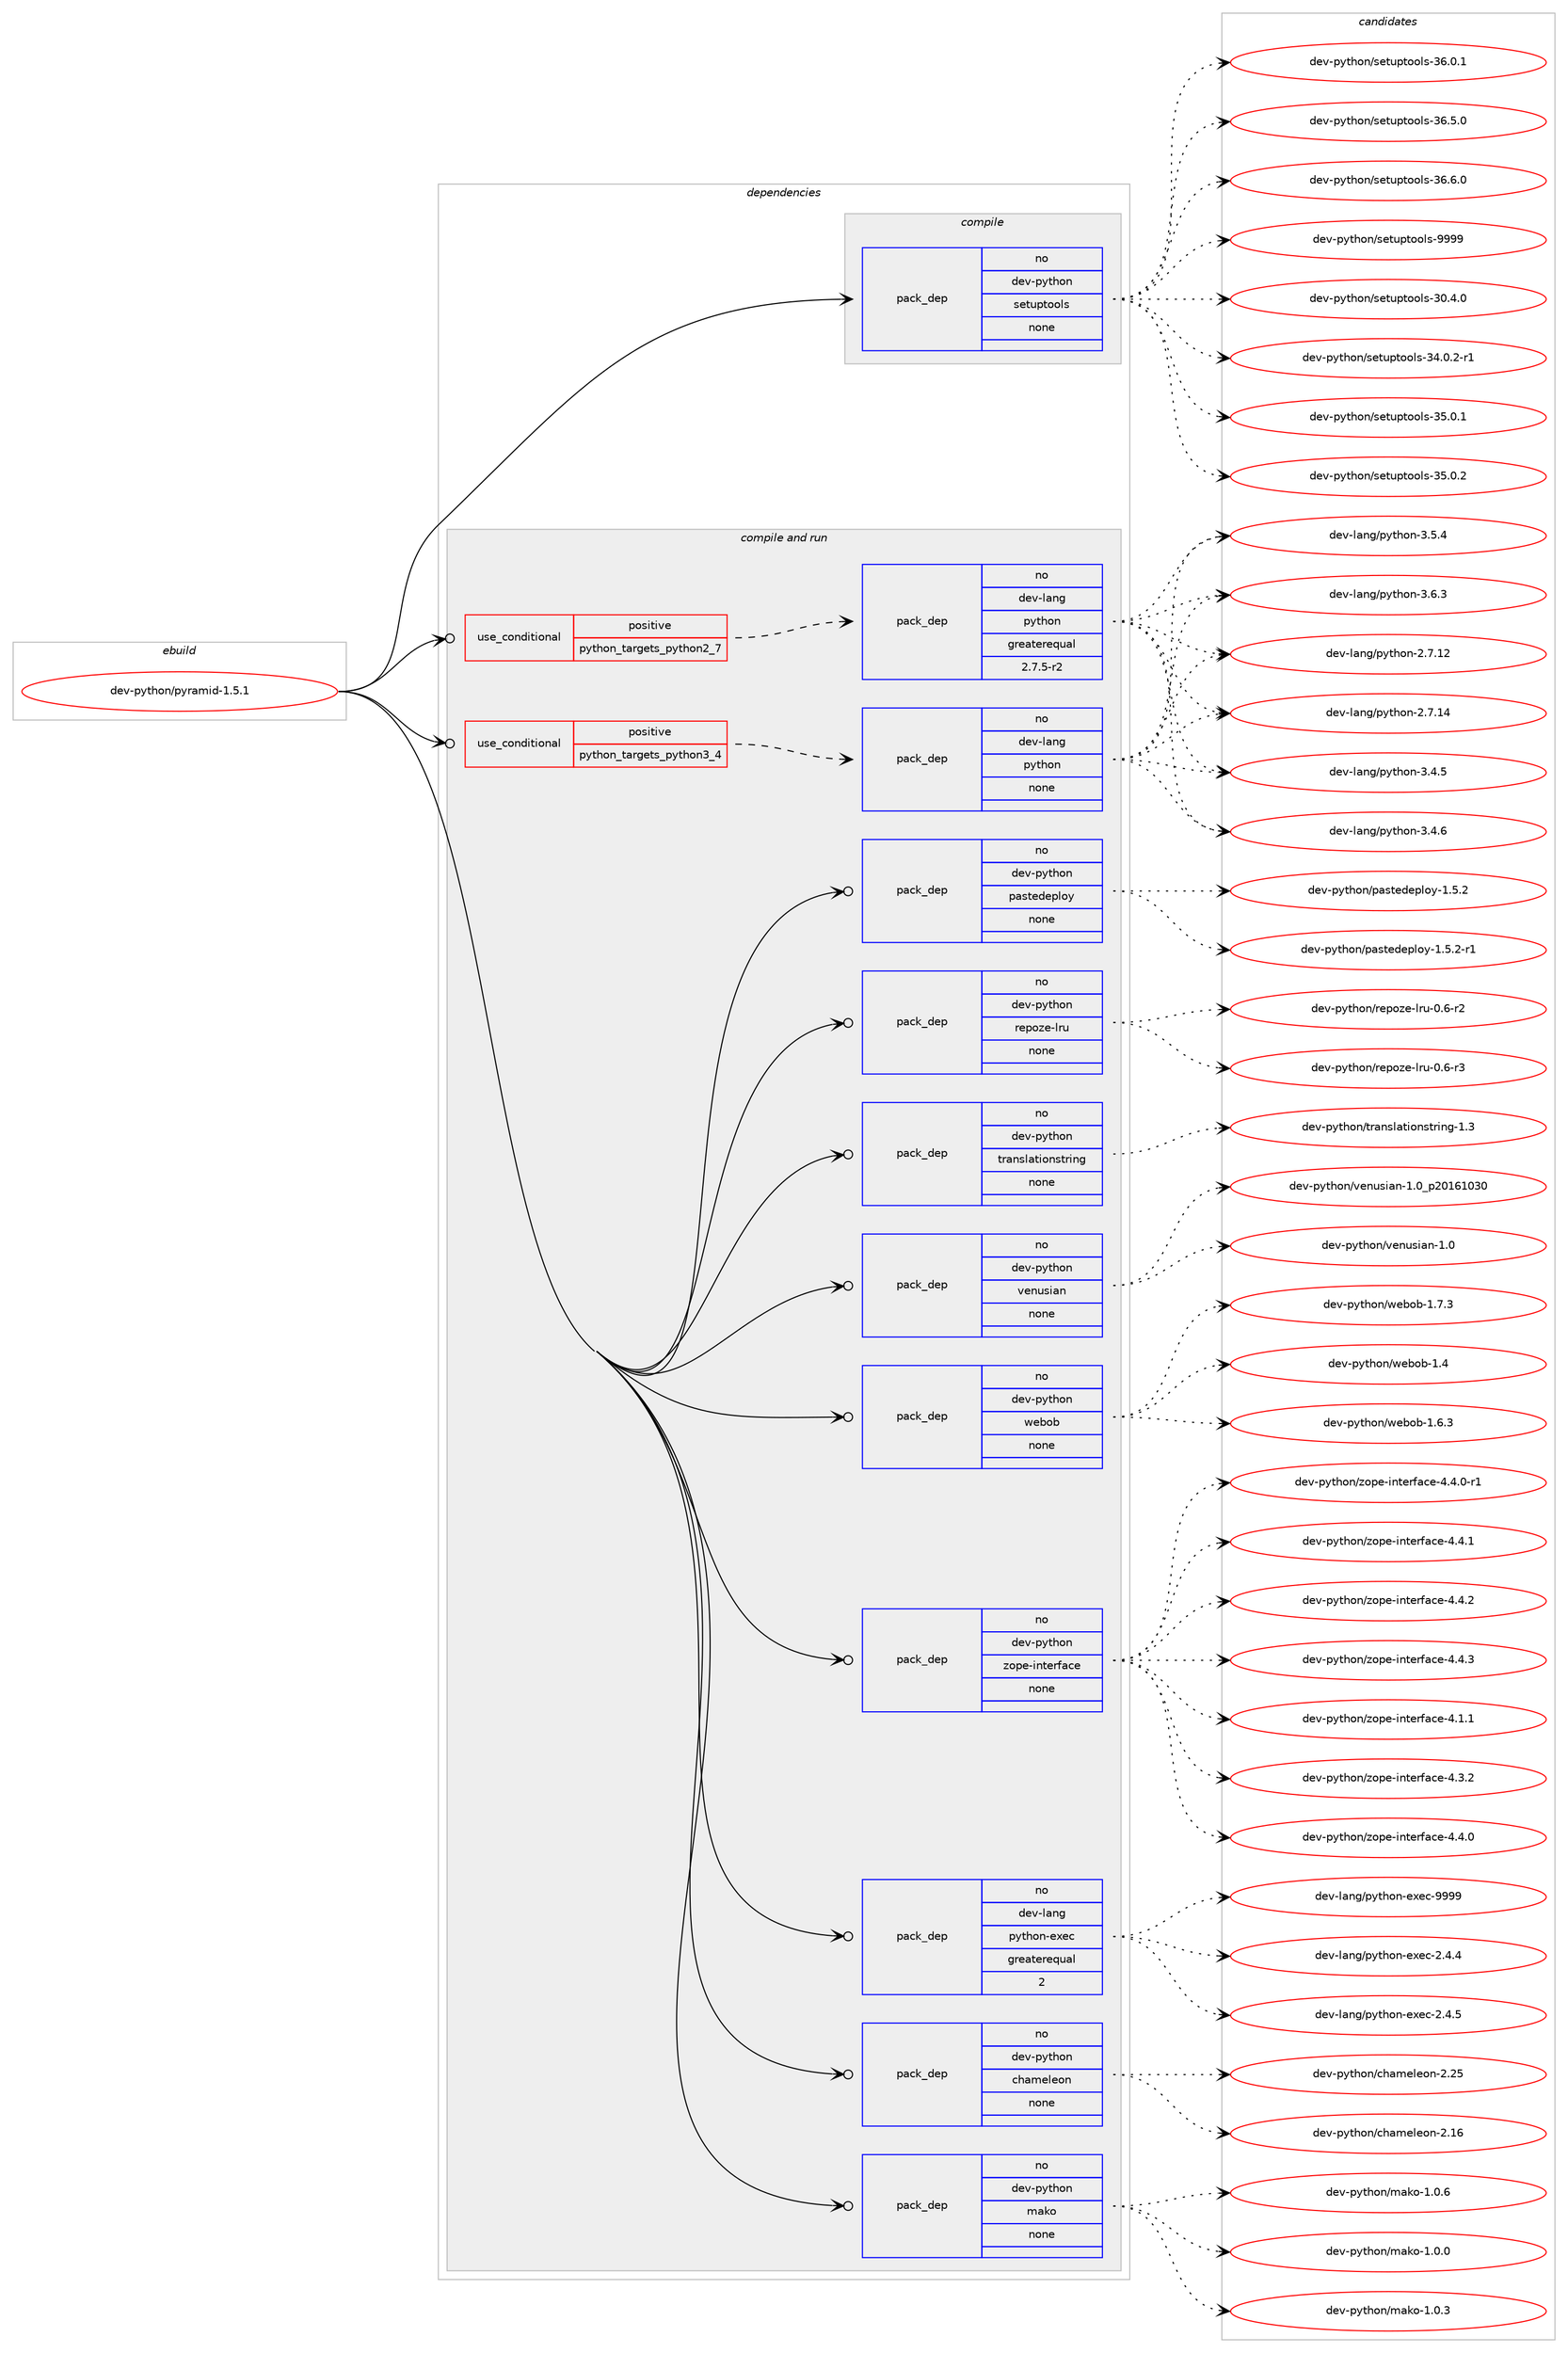 digraph prolog {

# *************
# Graph options
# *************

newrank=true;
concentrate=true;
compound=true;
graph [rankdir=LR,fontname=Helvetica,fontsize=10,ranksep=1.5];#, ranksep=2.5, nodesep=0.2];
edge  [arrowhead=vee];
node  [fontname=Helvetica,fontsize=10];

# **********
# The ebuild
# **********

subgraph cluster_leftcol {
color=gray;
rank=same;
label=<<i>ebuild</i>>;
id [label="dev-python/pyramid-1.5.1", color=red, width=4, href="../dev-python/pyramid-1.5.1.svg"];
}

# ****************
# The dependencies
# ****************

subgraph cluster_midcol {
color=gray;
label=<<i>dependencies</i>>;
subgraph cluster_compile {
fillcolor="#eeeeee";
style=filled;
label=<<i>compile</i>>;
subgraph pack135567 {
dependency178669 [label=<<TABLE BORDER="0" CELLBORDER="1" CELLSPACING="0" CELLPADDING="4" WIDTH="220"><TR><TD ROWSPAN="6" CELLPADDING="30">pack_dep</TD></TR><TR><TD WIDTH="110">no</TD></TR><TR><TD>dev-python</TD></TR><TR><TD>setuptools</TD></TR><TR><TD>none</TD></TR><TR><TD></TD></TR></TABLE>>, shape=none, color=blue];
}
id:e -> dependency178669:w [weight=20,style="solid",arrowhead="vee"];
}
subgraph cluster_compileandrun {
fillcolor="#eeeeee";
style=filled;
label=<<i>compile and run</i>>;
subgraph cond39171 {
dependency178670 [label=<<TABLE BORDER="0" CELLBORDER="1" CELLSPACING="0" CELLPADDING="4"><TR><TD ROWSPAN="3" CELLPADDING="10">use_conditional</TD></TR><TR><TD>positive</TD></TR><TR><TD>python_targets_python2_7</TD></TR></TABLE>>, shape=none, color=red];
subgraph pack135568 {
dependency178671 [label=<<TABLE BORDER="0" CELLBORDER="1" CELLSPACING="0" CELLPADDING="4" WIDTH="220"><TR><TD ROWSPAN="6" CELLPADDING="30">pack_dep</TD></TR><TR><TD WIDTH="110">no</TD></TR><TR><TD>dev-lang</TD></TR><TR><TD>python</TD></TR><TR><TD>greaterequal</TD></TR><TR><TD>2.7.5-r2</TD></TR></TABLE>>, shape=none, color=blue];
}
dependency178670:e -> dependency178671:w [weight=20,style="dashed",arrowhead="vee"];
}
id:e -> dependency178670:w [weight=20,style="solid",arrowhead="odotvee"];
subgraph cond39172 {
dependency178672 [label=<<TABLE BORDER="0" CELLBORDER="1" CELLSPACING="0" CELLPADDING="4"><TR><TD ROWSPAN="3" CELLPADDING="10">use_conditional</TD></TR><TR><TD>positive</TD></TR><TR><TD>python_targets_python3_4</TD></TR></TABLE>>, shape=none, color=red];
subgraph pack135569 {
dependency178673 [label=<<TABLE BORDER="0" CELLBORDER="1" CELLSPACING="0" CELLPADDING="4" WIDTH="220"><TR><TD ROWSPAN="6" CELLPADDING="30">pack_dep</TD></TR><TR><TD WIDTH="110">no</TD></TR><TR><TD>dev-lang</TD></TR><TR><TD>python</TD></TR><TR><TD>none</TD></TR><TR><TD></TD></TR></TABLE>>, shape=none, color=blue];
}
dependency178672:e -> dependency178673:w [weight=20,style="dashed",arrowhead="vee"];
}
id:e -> dependency178672:w [weight=20,style="solid",arrowhead="odotvee"];
subgraph pack135570 {
dependency178674 [label=<<TABLE BORDER="0" CELLBORDER="1" CELLSPACING="0" CELLPADDING="4" WIDTH="220"><TR><TD ROWSPAN="6" CELLPADDING="30">pack_dep</TD></TR><TR><TD WIDTH="110">no</TD></TR><TR><TD>dev-lang</TD></TR><TR><TD>python-exec</TD></TR><TR><TD>greaterequal</TD></TR><TR><TD>2</TD></TR></TABLE>>, shape=none, color=blue];
}
id:e -> dependency178674:w [weight=20,style="solid",arrowhead="odotvee"];
subgraph pack135571 {
dependency178675 [label=<<TABLE BORDER="0" CELLBORDER="1" CELLSPACING="0" CELLPADDING="4" WIDTH="220"><TR><TD ROWSPAN="6" CELLPADDING="30">pack_dep</TD></TR><TR><TD WIDTH="110">no</TD></TR><TR><TD>dev-python</TD></TR><TR><TD>chameleon</TD></TR><TR><TD>none</TD></TR><TR><TD></TD></TR></TABLE>>, shape=none, color=blue];
}
id:e -> dependency178675:w [weight=20,style="solid",arrowhead="odotvee"];
subgraph pack135572 {
dependency178676 [label=<<TABLE BORDER="0" CELLBORDER="1" CELLSPACING="0" CELLPADDING="4" WIDTH="220"><TR><TD ROWSPAN="6" CELLPADDING="30">pack_dep</TD></TR><TR><TD WIDTH="110">no</TD></TR><TR><TD>dev-python</TD></TR><TR><TD>mako</TD></TR><TR><TD>none</TD></TR><TR><TD></TD></TR></TABLE>>, shape=none, color=blue];
}
id:e -> dependency178676:w [weight=20,style="solid",arrowhead="odotvee"];
subgraph pack135573 {
dependency178677 [label=<<TABLE BORDER="0" CELLBORDER="1" CELLSPACING="0" CELLPADDING="4" WIDTH="220"><TR><TD ROWSPAN="6" CELLPADDING="30">pack_dep</TD></TR><TR><TD WIDTH="110">no</TD></TR><TR><TD>dev-python</TD></TR><TR><TD>pastedeploy</TD></TR><TR><TD>none</TD></TR><TR><TD></TD></TR></TABLE>>, shape=none, color=blue];
}
id:e -> dependency178677:w [weight=20,style="solid",arrowhead="odotvee"];
subgraph pack135574 {
dependency178678 [label=<<TABLE BORDER="0" CELLBORDER="1" CELLSPACING="0" CELLPADDING="4" WIDTH="220"><TR><TD ROWSPAN="6" CELLPADDING="30">pack_dep</TD></TR><TR><TD WIDTH="110">no</TD></TR><TR><TD>dev-python</TD></TR><TR><TD>repoze-lru</TD></TR><TR><TD>none</TD></TR><TR><TD></TD></TR></TABLE>>, shape=none, color=blue];
}
id:e -> dependency178678:w [weight=20,style="solid",arrowhead="odotvee"];
subgraph pack135575 {
dependency178679 [label=<<TABLE BORDER="0" CELLBORDER="1" CELLSPACING="0" CELLPADDING="4" WIDTH="220"><TR><TD ROWSPAN="6" CELLPADDING="30">pack_dep</TD></TR><TR><TD WIDTH="110">no</TD></TR><TR><TD>dev-python</TD></TR><TR><TD>translationstring</TD></TR><TR><TD>none</TD></TR><TR><TD></TD></TR></TABLE>>, shape=none, color=blue];
}
id:e -> dependency178679:w [weight=20,style="solid",arrowhead="odotvee"];
subgraph pack135576 {
dependency178680 [label=<<TABLE BORDER="0" CELLBORDER="1" CELLSPACING="0" CELLPADDING="4" WIDTH="220"><TR><TD ROWSPAN="6" CELLPADDING="30">pack_dep</TD></TR><TR><TD WIDTH="110">no</TD></TR><TR><TD>dev-python</TD></TR><TR><TD>venusian</TD></TR><TR><TD>none</TD></TR><TR><TD></TD></TR></TABLE>>, shape=none, color=blue];
}
id:e -> dependency178680:w [weight=20,style="solid",arrowhead="odotvee"];
subgraph pack135577 {
dependency178681 [label=<<TABLE BORDER="0" CELLBORDER="1" CELLSPACING="0" CELLPADDING="4" WIDTH="220"><TR><TD ROWSPAN="6" CELLPADDING="30">pack_dep</TD></TR><TR><TD WIDTH="110">no</TD></TR><TR><TD>dev-python</TD></TR><TR><TD>webob</TD></TR><TR><TD>none</TD></TR><TR><TD></TD></TR></TABLE>>, shape=none, color=blue];
}
id:e -> dependency178681:w [weight=20,style="solid",arrowhead="odotvee"];
subgraph pack135578 {
dependency178682 [label=<<TABLE BORDER="0" CELLBORDER="1" CELLSPACING="0" CELLPADDING="4" WIDTH="220"><TR><TD ROWSPAN="6" CELLPADDING="30">pack_dep</TD></TR><TR><TD WIDTH="110">no</TD></TR><TR><TD>dev-python</TD></TR><TR><TD>zope-interface</TD></TR><TR><TD>none</TD></TR><TR><TD></TD></TR></TABLE>>, shape=none, color=blue];
}
id:e -> dependency178682:w [weight=20,style="solid",arrowhead="odotvee"];
}
subgraph cluster_run {
fillcolor="#eeeeee";
style=filled;
label=<<i>run</i>>;
}
}

# **************
# The candidates
# **************

subgraph cluster_choices {
rank=same;
color=gray;
label=<<i>candidates</i>>;

subgraph choice135567 {
color=black;
nodesep=1;
choice100101118451121211161041111104711510111611711211611111110811545514846524648 [label="dev-python/setuptools-30.4.0", color=red, width=4,href="../dev-python/setuptools-30.4.0.svg"];
choice1001011184511212111610411111047115101116117112116111111108115455152464846504511449 [label="dev-python/setuptools-34.0.2-r1", color=red, width=4,href="../dev-python/setuptools-34.0.2-r1.svg"];
choice100101118451121211161041111104711510111611711211611111110811545515346484649 [label="dev-python/setuptools-35.0.1", color=red, width=4,href="../dev-python/setuptools-35.0.1.svg"];
choice100101118451121211161041111104711510111611711211611111110811545515346484650 [label="dev-python/setuptools-35.0.2", color=red, width=4,href="../dev-python/setuptools-35.0.2.svg"];
choice100101118451121211161041111104711510111611711211611111110811545515446484649 [label="dev-python/setuptools-36.0.1", color=red, width=4,href="../dev-python/setuptools-36.0.1.svg"];
choice100101118451121211161041111104711510111611711211611111110811545515446534648 [label="dev-python/setuptools-36.5.0", color=red, width=4,href="../dev-python/setuptools-36.5.0.svg"];
choice100101118451121211161041111104711510111611711211611111110811545515446544648 [label="dev-python/setuptools-36.6.0", color=red, width=4,href="../dev-python/setuptools-36.6.0.svg"];
choice10010111845112121116104111110471151011161171121161111111081154557575757 [label="dev-python/setuptools-9999", color=red, width=4,href="../dev-python/setuptools-9999.svg"];
dependency178669:e -> choice100101118451121211161041111104711510111611711211611111110811545514846524648:w [style=dotted,weight="100"];
dependency178669:e -> choice1001011184511212111610411111047115101116117112116111111108115455152464846504511449:w [style=dotted,weight="100"];
dependency178669:e -> choice100101118451121211161041111104711510111611711211611111110811545515346484649:w [style=dotted,weight="100"];
dependency178669:e -> choice100101118451121211161041111104711510111611711211611111110811545515346484650:w [style=dotted,weight="100"];
dependency178669:e -> choice100101118451121211161041111104711510111611711211611111110811545515446484649:w [style=dotted,weight="100"];
dependency178669:e -> choice100101118451121211161041111104711510111611711211611111110811545515446534648:w [style=dotted,weight="100"];
dependency178669:e -> choice100101118451121211161041111104711510111611711211611111110811545515446544648:w [style=dotted,weight="100"];
dependency178669:e -> choice10010111845112121116104111110471151011161171121161111111081154557575757:w [style=dotted,weight="100"];
}
subgraph choice135568 {
color=black;
nodesep=1;
choice10010111845108971101034711212111610411111045504655464950 [label="dev-lang/python-2.7.12", color=red, width=4,href="../dev-lang/python-2.7.12.svg"];
choice10010111845108971101034711212111610411111045504655464952 [label="dev-lang/python-2.7.14", color=red, width=4,href="../dev-lang/python-2.7.14.svg"];
choice100101118451089711010347112121116104111110455146524653 [label="dev-lang/python-3.4.5", color=red, width=4,href="../dev-lang/python-3.4.5.svg"];
choice100101118451089711010347112121116104111110455146524654 [label="dev-lang/python-3.4.6", color=red, width=4,href="../dev-lang/python-3.4.6.svg"];
choice100101118451089711010347112121116104111110455146534652 [label="dev-lang/python-3.5.4", color=red, width=4,href="../dev-lang/python-3.5.4.svg"];
choice100101118451089711010347112121116104111110455146544651 [label="dev-lang/python-3.6.3", color=red, width=4,href="../dev-lang/python-3.6.3.svg"];
dependency178671:e -> choice10010111845108971101034711212111610411111045504655464950:w [style=dotted,weight="100"];
dependency178671:e -> choice10010111845108971101034711212111610411111045504655464952:w [style=dotted,weight="100"];
dependency178671:e -> choice100101118451089711010347112121116104111110455146524653:w [style=dotted,weight="100"];
dependency178671:e -> choice100101118451089711010347112121116104111110455146524654:w [style=dotted,weight="100"];
dependency178671:e -> choice100101118451089711010347112121116104111110455146534652:w [style=dotted,weight="100"];
dependency178671:e -> choice100101118451089711010347112121116104111110455146544651:w [style=dotted,weight="100"];
}
subgraph choice135569 {
color=black;
nodesep=1;
choice10010111845108971101034711212111610411111045504655464950 [label="dev-lang/python-2.7.12", color=red, width=4,href="../dev-lang/python-2.7.12.svg"];
choice10010111845108971101034711212111610411111045504655464952 [label="dev-lang/python-2.7.14", color=red, width=4,href="../dev-lang/python-2.7.14.svg"];
choice100101118451089711010347112121116104111110455146524653 [label="dev-lang/python-3.4.5", color=red, width=4,href="../dev-lang/python-3.4.5.svg"];
choice100101118451089711010347112121116104111110455146524654 [label="dev-lang/python-3.4.6", color=red, width=4,href="../dev-lang/python-3.4.6.svg"];
choice100101118451089711010347112121116104111110455146534652 [label="dev-lang/python-3.5.4", color=red, width=4,href="../dev-lang/python-3.5.4.svg"];
choice100101118451089711010347112121116104111110455146544651 [label="dev-lang/python-3.6.3", color=red, width=4,href="../dev-lang/python-3.6.3.svg"];
dependency178673:e -> choice10010111845108971101034711212111610411111045504655464950:w [style=dotted,weight="100"];
dependency178673:e -> choice10010111845108971101034711212111610411111045504655464952:w [style=dotted,weight="100"];
dependency178673:e -> choice100101118451089711010347112121116104111110455146524653:w [style=dotted,weight="100"];
dependency178673:e -> choice100101118451089711010347112121116104111110455146524654:w [style=dotted,weight="100"];
dependency178673:e -> choice100101118451089711010347112121116104111110455146534652:w [style=dotted,weight="100"];
dependency178673:e -> choice100101118451089711010347112121116104111110455146544651:w [style=dotted,weight="100"];
}
subgraph choice135570 {
color=black;
nodesep=1;
choice1001011184510897110103471121211161041111104510112010199455046524652 [label="dev-lang/python-exec-2.4.4", color=red, width=4,href="../dev-lang/python-exec-2.4.4.svg"];
choice1001011184510897110103471121211161041111104510112010199455046524653 [label="dev-lang/python-exec-2.4.5", color=red, width=4,href="../dev-lang/python-exec-2.4.5.svg"];
choice10010111845108971101034711212111610411111045101120101994557575757 [label="dev-lang/python-exec-9999", color=red, width=4,href="../dev-lang/python-exec-9999.svg"];
dependency178674:e -> choice1001011184510897110103471121211161041111104510112010199455046524652:w [style=dotted,weight="100"];
dependency178674:e -> choice1001011184510897110103471121211161041111104510112010199455046524653:w [style=dotted,weight="100"];
dependency178674:e -> choice10010111845108971101034711212111610411111045101120101994557575757:w [style=dotted,weight="100"];
}
subgraph choice135571 {
color=black;
nodesep=1;
choice100101118451121211161041111104799104971091011081011111104550464954 [label="dev-python/chameleon-2.16", color=red, width=4,href="../dev-python/chameleon-2.16.svg"];
choice100101118451121211161041111104799104971091011081011111104550465053 [label="dev-python/chameleon-2.25", color=red, width=4,href="../dev-python/chameleon-2.25.svg"];
dependency178675:e -> choice100101118451121211161041111104799104971091011081011111104550464954:w [style=dotted,weight="100"];
dependency178675:e -> choice100101118451121211161041111104799104971091011081011111104550465053:w [style=dotted,weight="100"];
}
subgraph choice135572 {
color=black;
nodesep=1;
choice100101118451121211161041111104710997107111454946484648 [label="dev-python/mako-1.0.0", color=red, width=4,href="../dev-python/mako-1.0.0.svg"];
choice100101118451121211161041111104710997107111454946484651 [label="dev-python/mako-1.0.3", color=red, width=4,href="../dev-python/mako-1.0.3.svg"];
choice100101118451121211161041111104710997107111454946484654 [label="dev-python/mako-1.0.6", color=red, width=4,href="../dev-python/mako-1.0.6.svg"];
dependency178676:e -> choice100101118451121211161041111104710997107111454946484648:w [style=dotted,weight="100"];
dependency178676:e -> choice100101118451121211161041111104710997107111454946484651:w [style=dotted,weight="100"];
dependency178676:e -> choice100101118451121211161041111104710997107111454946484654:w [style=dotted,weight="100"];
}
subgraph choice135573 {
color=black;
nodesep=1;
choice100101118451121211161041111104711297115116101100101112108111121454946534650 [label="dev-python/pastedeploy-1.5.2", color=red, width=4,href="../dev-python/pastedeploy-1.5.2.svg"];
choice1001011184511212111610411111047112971151161011001011121081111214549465346504511449 [label="dev-python/pastedeploy-1.5.2-r1", color=red, width=4,href="../dev-python/pastedeploy-1.5.2-r1.svg"];
dependency178677:e -> choice100101118451121211161041111104711297115116101100101112108111121454946534650:w [style=dotted,weight="100"];
dependency178677:e -> choice1001011184511212111610411111047112971151161011001011121081111214549465346504511449:w [style=dotted,weight="100"];
}
subgraph choice135574 {
color=black;
nodesep=1;
choice100101118451121211161041111104711410111211112210145108114117454846544511450 [label="dev-python/repoze-lru-0.6-r2", color=red, width=4,href="../dev-python/repoze-lru-0.6-r2.svg"];
choice100101118451121211161041111104711410111211112210145108114117454846544511451 [label="dev-python/repoze-lru-0.6-r3", color=red, width=4,href="../dev-python/repoze-lru-0.6-r3.svg"];
dependency178678:e -> choice100101118451121211161041111104711410111211112210145108114117454846544511450:w [style=dotted,weight="100"];
dependency178678:e -> choice100101118451121211161041111104711410111211112210145108114117454846544511451:w [style=dotted,weight="100"];
}
subgraph choice135575 {
color=black;
nodesep=1;
choice1001011184511212111610411111047116114971101151089711610511111011511611410511010345494651 [label="dev-python/translationstring-1.3", color=red, width=4,href="../dev-python/translationstring-1.3.svg"];
dependency178679:e -> choice1001011184511212111610411111047116114971101151089711610511111011511611410511010345494651:w [style=dotted,weight="100"];
}
subgraph choice135576 {
color=black;
nodesep=1;
choice10010111845112121116104111110471181011101171151059711045494648 [label="dev-python/venusian-1.0", color=red, width=4,href="../dev-python/venusian-1.0.svg"];
choice10010111845112121116104111110471181011101171151059711045494648951125048495449485148 [label="dev-python/venusian-1.0_p20161030", color=red, width=4,href="../dev-python/venusian-1.0_p20161030.svg"];
dependency178680:e -> choice10010111845112121116104111110471181011101171151059711045494648:w [style=dotted,weight="100"];
dependency178680:e -> choice10010111845112121116104111110471181011101171151059711045494648951125048495449485148:w [style=dotted,weight="100"];
}
subgraph choice135577 {
color=black;
nodesep=1;
choice1001011184511212111610411111047119101981119845494652 [label="dev-python/webob-1.4", color=red, width=4,href="../dev-python/webob-1.4.svg"];
choice10010111845112121116104111110471191019811198454946544651 [label="dev-python/webob-1.6.3", color=red, width=4,href="../dev-python/webob-1.6.3.svg"];
choice10010111845112121116104111110471191019811198454946554651 [label="dev-python/webob-1.7.3", color=red, width=4,href="../dev-python/webob-1.7.3.svg"];
dependency178681:e -> choice1001011184511212111610411111047119101981119845494652:w [style=dotted,weight="100"];
dependency178681:e -> choice10010111845112121116104111110471191019811198454946544651:w [style=dotted,weight="100"];
dependency178681:e -> choice10010111845112121116104111110471191019811198454946554651:w [style=dotted,weight="100"];
}
subgraph choice135578 {
color=black;
nodesep=1;
choice1001011184511212111610411111047122111112101451051101161011141029799101455246494649 [label="dev-python/zope-interface-4.1.1", color=red, width=4,href="../dev-python/zope-interface-4.1.1.svg"];
choice1001011184511212111610411111047122111112101451051101161011141029799101455246514650 [label="dev-python/zope-interface-4.3.2", color=red, width=4,href="../dev-python/zope-interface-4.3.2.svg"];
choice1001011184511212111610411111047122111112101451051101161011141029799101455246524648 [label="dev-python/zope-interface-4.4.0", color=red, width=4,href="../dev-python/zope-interface-4.4.0.svg"];
choice10010111845112121116104111110471221111121014510511011610111410297991014552465246484511449 [label="dev-python/zope-interface-4.4.0-r1", color=red, width=4,href="../dev-python/zope-interface-4.4.0-r1.svg"];
choice1001011184511212111610411111047122111112101451051101161011141029799101455246524649 [label="dev-python/zope-interface-4.4.1", color=red, width=4,href="../dev-python/zope-interface-4.4.1.svg"];
choice1001011184511212111610411111047122111112101451051101161011141029799101455246524650 [label="dev-python/zope-interface-4.4.2", color=red, width=4,href="../dev-python/zope-interface-4.4.2.svg"];
choice1001011184511212111610411111047122111112101451051101161011141029799101455246524651 [label="dev-python/zope-interface-4.4.3", color=red, width=4,href="../dev-python/zope-interface-4.4.3.svg"];
dependency178682:e -> choice1001011184511212111610411111047122111112101451051101161011141029799101455246494649:w [style=dotted,weight="100"];
dependency178682:e -> choice1001011184511212111610411111047122111112101451051101161011141029799101455246514650:w [style=dotted,weight="100"];
dependency178682:e -> choice1001011184511212111610411111047122111112101451051101161011141029799101455246524648:w [style=dotted,weight="100"];
dependency178682:e -> choice10010111845112121116104111110471221111121014510511011610111410297991014552465246484511449:w [style=dotted,weight="100"];
dependency178682:e -> choice1001011184511212111610411111047122111112101451051101161011141029799101455246524649:w [style=dotted,weight="100"];
dependency178682:e -> choice1001011184511212111610411111047122111112101451051101161011141029799101455246524650:w [style=dotted,weight="100"];
dependency178682:e -> choice1001011184511212111610411111047122111112101451051101161011141029799101455246524651:w [style=dotted,weight="100"];
}
}

}
